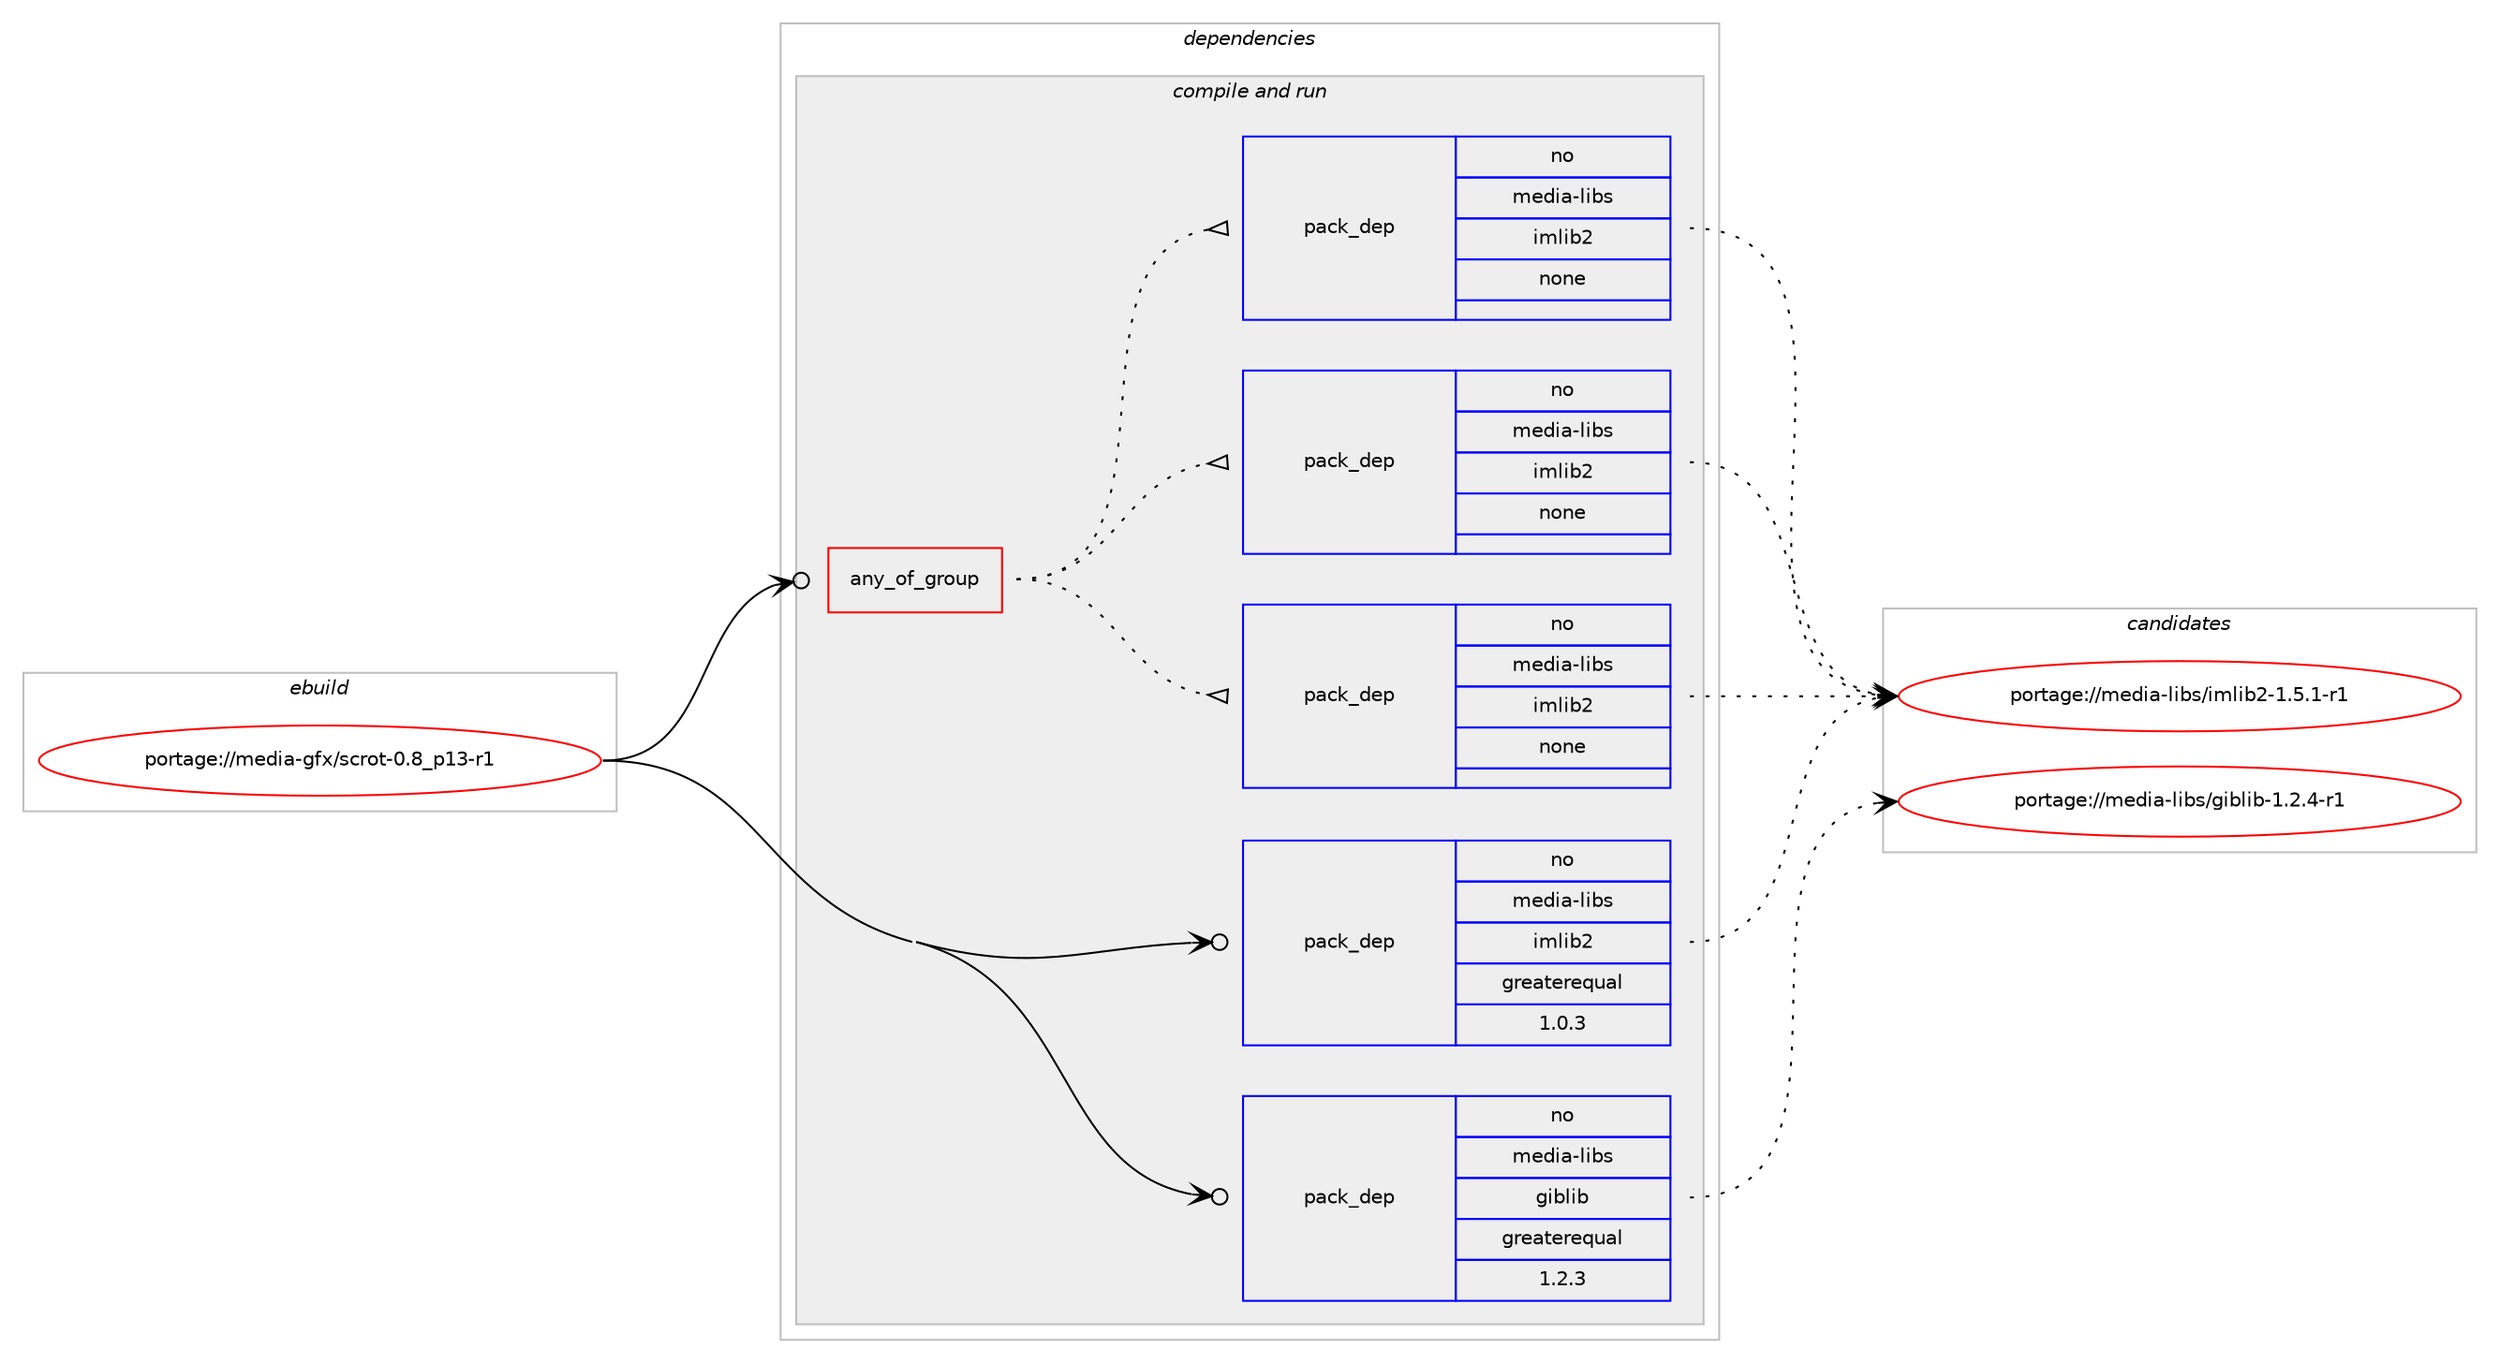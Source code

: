 digraph prolog {

# *************
# Graph options
# *************

newrank=true;
concentrate=true;
compound=true;
graph [rankdir=LR,fontname=Helvetica,fontsize=10,ranksep=1.5];#, ranksep=2.5, nodesep=0.2];
edge  [arrowhead=vee];
node  [fontname=Helvetica,fontsize=10];

# **********
# The ebuild
# **********

subgraph cluster_leftcol {
color=gray;
rank=same;
label=<<i>ebuild</i>>;
id [label="portage://media-gfx/scrot-0.8_p13-r1", color=red, width=4, href="../media-gfx/scrot-0.8_p13-r1.svg"];
}

# ****************
# The dependencies
# ****************

subgraph cluster_midcol {
color=gray;
label=<<i>dependencies</i>>;
subgraph cluster_compile {
fillcolor="#eeeeee";
style=filled;
label=<<i>compile</i>>;
}
subgraph cluster_compileandrun {
fillcolor="#eeeeee";
style=filled;
label=<<i>compile and run</i>>;
subgraph any4976 {
dependency316308 [label=<<TABLE BORDER="0" CELLBORDER="1" CELLSPACING="0" CELLPADDING="4"><TR><TD CELLPADDING="10">any_of_group</TD></TR></TABLE>>, shape=none, color=red];subgraph pack232238 {
dependency316309 [label=<<TABLE BORDER="0" CELLBORDER="1" CELLSPACING="0" CELLPADDING="4" WIDTH="220"><TR><TD ROWSPAN="6" CELLPADDING="30">pack_dep</TD></TR><TR><TD WIDTH="110">no</TD></TR><TR><TD>media-libs</TD></TR><TR><TD>imlib2</TD></TR><TR><TD>none</TD></TR><TR><TD></TD></TR></TABLE>>, shape=none, color=blue];
}
dependency316308:e -> dependency316309:w [weight=20,style="dotted",arrowhead="oinv"];
subgraph pack232239 {
dependency316310 [label=<<TABLE BORDER="0" CELLBORDER="1" CELLSPACING="0" CELLPADDING="4" WIDTH="220"><TR><TD ROWSPAN="6" CELLPADDING="30">pack_dep</TD></TR><TR><TD WIDTH="110">no</TD></TR><TR><TD>media-libs</TD></TR><TR><TD>imlib2</TD></TR><TR><TD>none</TD></TR><TR><TD></TD></TR></TABLE>>, shape=none, color=blue];
}
dependency316308:e -> dependency316310:w [weight=20,style="dotted",arrowhead="oinv"];
subgraph pack232240 {
dependency316311 [label=<<TABLE BORDER="0" CELLBORDER="1" CELLSPACING="0" CELLPADDING="4" WIDTH="220"><TR><TD ROWSPAN="6" CELLPADDING="30">pack_dep</TD></TR><TR><TD WIDTH="110">no</TD></TR><TR><TD>media-libs</TD></TR><TR><TD>imlib2</TD></TR><TR><TD>none</TD></TR><TR><TD></TD></TR></TABLE>>, shape=none, color=blue];
}
dependency316308:e -> dependency316311:w [weight=20,style="dotted",arrowhead="oinv"];
}
id:e -> dependency316308:w [weight=20,style="solid",arrowhead="odotvee"];
subgraph pack232241 {
dependency316312 [label=<<TABLE BORDER="0" CELLBORDER="1" CELLSPACING="0" CELLPADDING="4" WIDTH="220"><TR><TD ROWSPAN="6" CELLPADDING="30">pack_dep</TD></TR><TR><TD WIDTH="110">no</TD></TR><TR><TD>media-libs</TD></TR><TR><TD>giblib</TD></TR><TR><TD>greaterequal</TD></TR><TR><TD>1.2.3</TD></TR></TABLE>>, shape=none, color=blue];
}
id:e -> dependency316312:w [weight=20,style="solid",arrowhead="odotvee"];
subgraph pack232242 {
dependency316313 [label=<<TABLE BORDER="0" CELLBORDER="1" CELLSPACING="0" CELLPADDING="4" WIDTH="220"><TR><TD ROWSPAN="6" CELLPADDING="30">pack_dep</TD></TR><TR><TD WIDTH="110">no</TD></TR><TR><TD>media-libs</TD></TR><TR><TD>imlib2</TD></TR><TR><TD>greaterequal</TD></TR><TR><TD>1.0.3</TD></TR></TABLE>>, shape=none, color=blue];
}
id:e -> dependency316313:w [weight=20,style="solid",arrowhead="odotvee"];
}
subgraph cluster_run {
fillcolor="#eeeeee";
style=filled;
label=<<i>run</i>>;
}
}

# **************
# The candidates
# **************

subgraph cluster_choices {
rank=same;
color=gray;
label=<<i>candidates</i>>;

subgraph choice232238 {
color=black;
nodesep=1;
choiceportage1091011001059745108105981154710510910810598504549465346494511449 [label="portage://media-libs/imlib2-1.5.1-r1", color=red, width=4,href="../media-libs/imlib2-1.5.1-r1.svg"];
dependency316309:e -> choiceportage1091011001059745108105981154710510910810598504549465346494511449:w [style=dotted,weight="100"];
}
subgraph choice232239 {
color=black;
nodesep=1;
choiceportage1091011001059745108105981154710510910810598504549465346494511449 [label="portage://media-libs/imlib2-1.5.1-r1", color=red, width=4,href="../media-libs/imlib2-1.5.1-r1.svg"];
dependency316310:e -> choiceportage1091011001059745108105981154710510910810598504549465346494511449:w [style=dotted,weight="100"];
}
subgraph choice232240 {
color=black;
nodesep=1;
choiceportage1091011001059745108105981154710510910810598504549465346494511449 [label="portage://media-libs/imlib2-1.5.1-r1", color=red, width=4,href="../media-libs/imlib2-1.5.1-r1.svg"];
dependency316311:e -> choiceportage1091011001059745108105981154710510910810598504549465346494511449:w [style=dotted,weight="100"];
}
subgraph choice232241 {
color=black;
nodesep=1;
choiceportage1091011001059745108105981154710310598108105984549465046524511449 [label="portage://media-libs/giblib-1.2.4-r1", color=red, width=4,href="../media-libs/giblib-1.2.4-r1.svg"];
dependency316312:e -> choiceportage1091011001059745108105981154710310598108105984549465046524511449:w [style=dotted,weight="100"];
}
subgraph choice232242 {
color=black;
nodesep=1;
choiceportage1091011001059745108105981154710510910810598504549465346494511449 [label="portage://media-libs/imlib2-1.5.1-r1", color=red, width=4,href="../media-libs/imlib2-1.5.1-r1.svg"];
dependency316313:e -> choiceportage1091011001059745108105981154710510910810598504549465346494511449:w [style=dotted,weight="100"];
}
}

}

